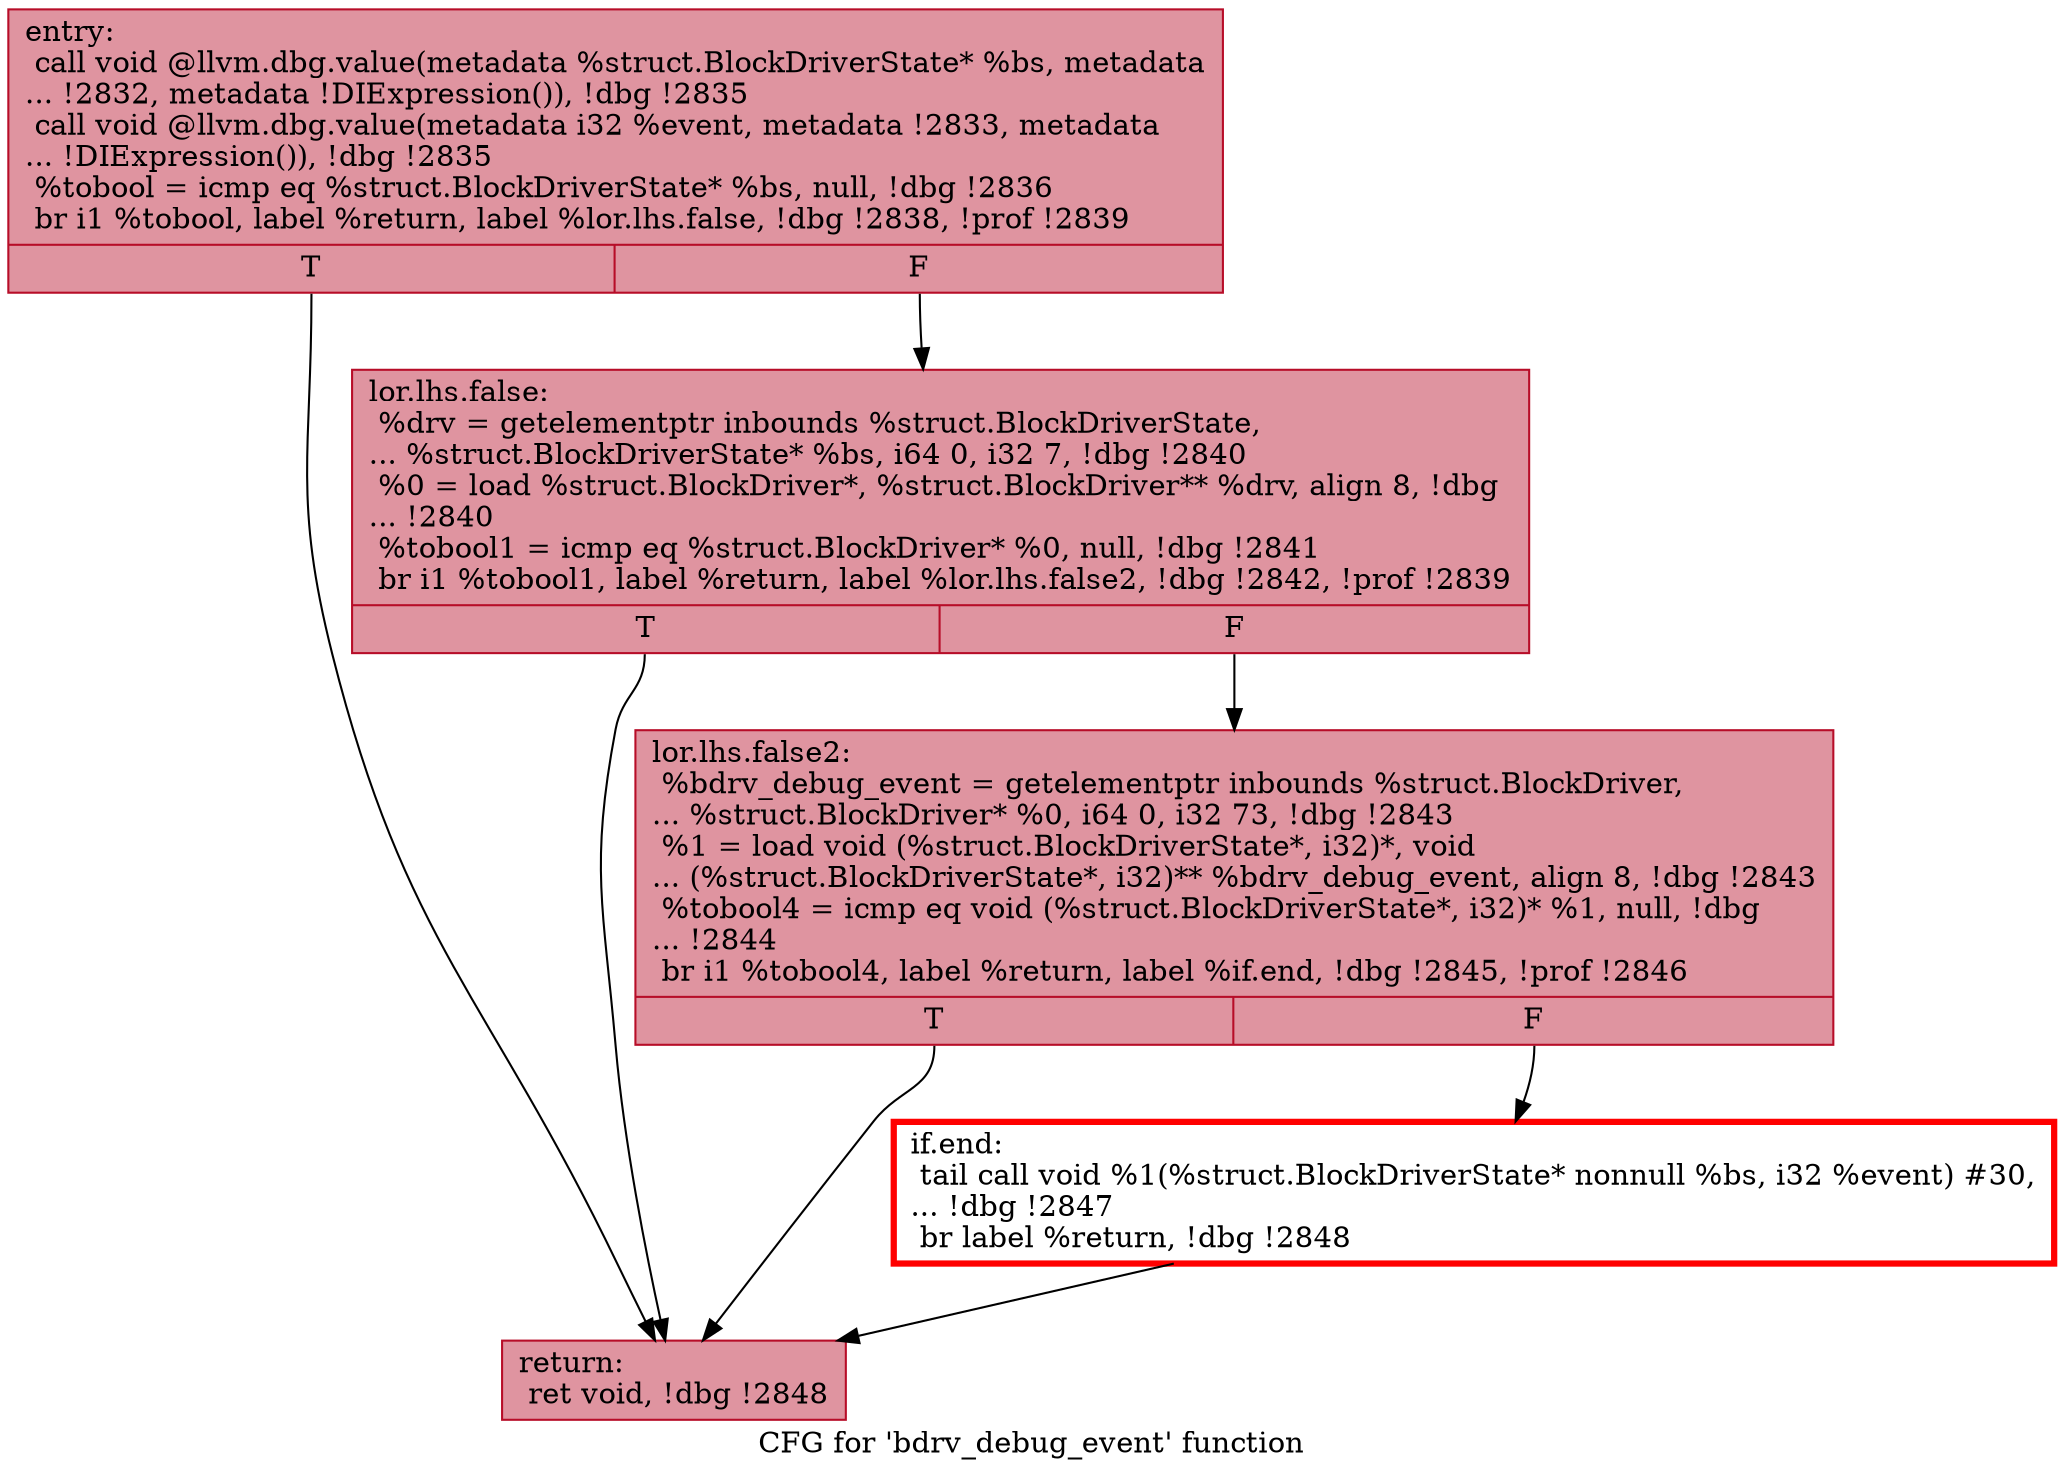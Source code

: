 digraph "CFG for 'bdrv_debug_event' function" {
	label="CFG for 'bdrv_debug_event' function";

	Node0x55906e6011d0 [shape=record,color="#b70d28ff", style=filled, fillcolor="#b70d2870",label="{entry:\l  call void @llvm.dbg.value(metadata %struct.BlockDriverState* %bs, metadata\l... !2832, metadata !DIExpression()), !dbg !2835\l  call void @llvm.dbg.value(metadata i32 %event, metadata !2833, metadata\l... !DIExpression()), !dbg !2835\l  %tobool = icmp eq %struct.BlockDriverState* %bs, null, !dbg !2836\l  br i1 %tobool, label %return, label %lor.lhs.false, !dbg !2838, !prof !2839\l|{<s0>T|<s1>F}}"];
	Node0x55906e6011d0:s0 -> Node0x55906e6041d0;
	Node0x55906e6011d0:s1 -> Node0x55906e604ea0;
	Node0x55906e604ea0 [shape=record,color="#b70d28ff", style=filled, fillcolor="#b70d2870",label="{lor.lhs.false:                                    \l  %drv = getelementptr inbounds %struct.BlockDriverState,\l... %struct.BlockDriverState* %bs, i64 0, i32 7, !dbg !2840\l  %0 = load %struct.BlockDriver*, %struct.BlockDriver** %drv, align 8, !dbg\l... !2840\l  %tobool1 = icmp eq %struct.BlockDriver* %0, null, !dbg !2841\l  br i1 %tobool1, label %return, label %lor.lhs.false2, !dbg !2842, !prof !2839\l|{<s0>T|<s1>F}}"];
	Node0x55906e604ea0:s0 -> Node0x55906e6041d0;
	Node0x55906e604ea0:s1 -> Node0x55906e6044b0;
	Node0x55906e6044b0 [shape=record,color="#b70d28ff", style=filled, fillcolor="#b70d2870",label="{lor.lhs.false2:                                   \l  %bdrv_debug_event = getelementptr inbounds %struct.BlockDriver,\l... %struct.BlockDriver* %0, i64 0, i32 73, !dbg !2843\l  %1 = load void (%struct.BlockDriverState*, i32)*, void\l... (%struct.BlockDriverState*, i32)** %bdrv_debug_event, align 8, !dbg !2843\l  %tobool4 = icmp eq void (%struct.BlockDriverState*, i32)* %1, null, !dbg\l... !2844\l  br i1 %tobool4, label %return, label %if.end, !dbg !2845, !prof !2846\l|{<s0>T|<s1>F}}"];
	Node0x55906e6044b0:s0 -> Node0x55906e6041d0;
	Node0x55906e6044b0:s1 -> Node0x55906e604160;
	Node0x55906e604160 [shape=record,penwidth=3.0, color="red",label="{if.end:                                           \l  tail call void %1(%struct.BlockDriverState* nonnull %bs, i32 %event) #30,\l... !dbg !2847\l  br label %return, !dbg !2848\l}"];
	Node0x55906e604160 -> Node0x55906e6041d0;
	Node0x55906e6041d0 [shape=record,color="#b70d28ff", style=filled, fillcolor="#b70d2870",label="{return:                                           \l  ret void, !dbg !2848\l}"];
}

